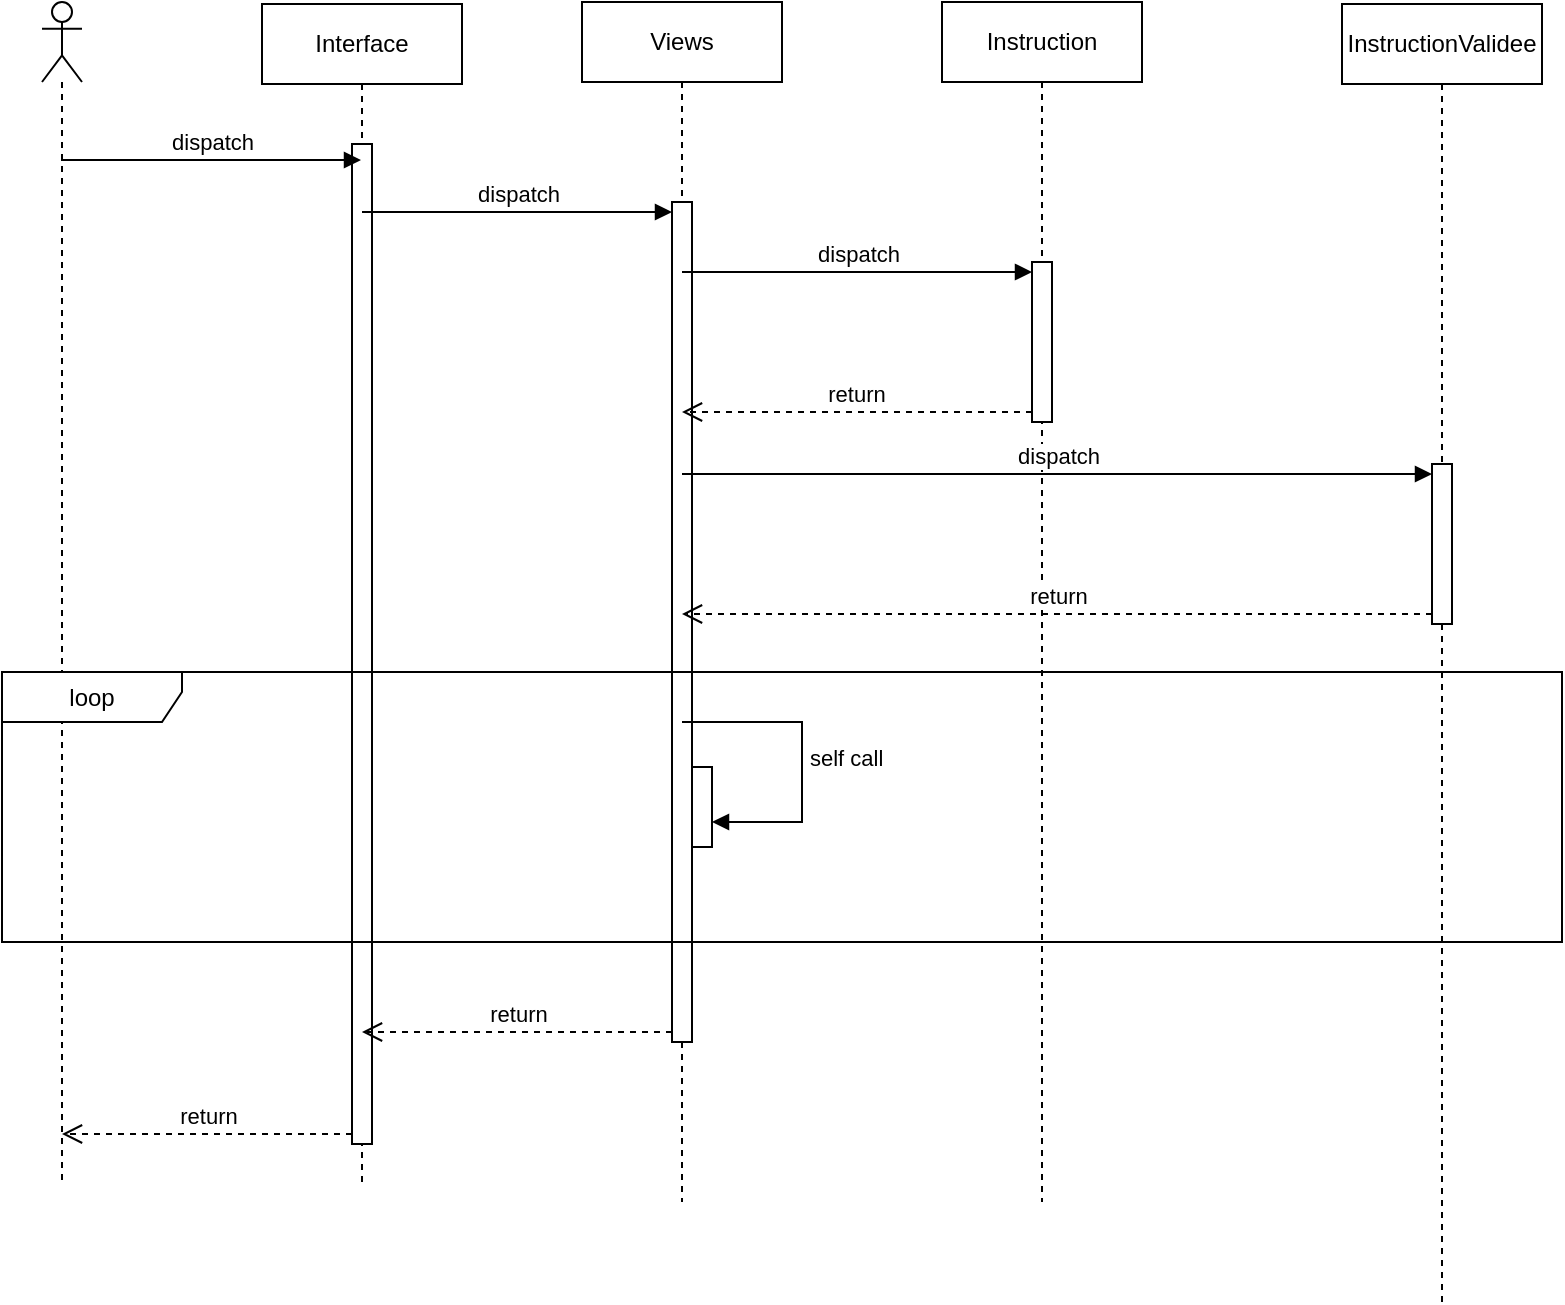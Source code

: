 <mxfile version="24.8.1">
  <diagram name="Page-1" id="2YBvvXClWsGukQMizWep">
    <mxGraphModel dx="607" dy="340" grid="1" gridSize="10" guides="1" tooltips="1" connect="1" arrows="1" fold="1" page="1" pageScale="1" pageWidth="3300" pageHeight="4681" math="0" shadow="0">
      <root>
        <mxCell id="0" />
        <mxCell id="1" parent="0" />
        <mxCell id="OQYJ9vTZdGdaIspuFjBB-1" value="" style="shape=umlLifeline;perimeter=lifelinePerimeter;whiteSpace=wrap;html=1;container=1;dropTarget=0;collapsible=0;recursiveResize=0;outlineConnect=0;portConstraint=eastwest;newEdgeStyle={&quot;curved&quot;:0,&quot;rounded&quot;:0};participant=umlActor;" vertex="1" parent="1">
          <mxGeometry x="80" y="80" width="20" height="590" as="geometry" />
        </mxCell>
        <mxCell id="OQYJ9vTZdGdaIspuFjBB-2" value="Interface" style="shape=umlLifeline;perimeter=lifelinePerimeter;whiteSpace=wrap;html=1;container=1;dropTarget=0;collapsible=0;recursiveResize=0;outlineConnect=0;portConstraint=eastwest;newEdgeStyle={&quot;curved&quot;:0,&quot;rounded&quot;:0};" vertex="1" parent="1">
          <mxGeometry x="190" y="81" width="100" height="589" as="geometry" />
        </mxCell>
        <mxCell id="OQYJ9vTZdGdaIspuFjBB-7" value="" style="html=1;points=[[0,0,0,0,5],[0,1,0,0,-5],[1,0,0,0,5],[1,1,0,0,-5]];perimeter=orthogonalPerimeter;outlineConnect=0;targetShapes=umlLifeline;portConstraint=eastwest;newEdgeStyle={&quot;curved&quot;:0,&quot;rounded&quot;:0};" vertex="1" parent="OQYJ9vTZdGdaIspuFjBB-2">
          <mxGeometry x="45" y="70" width="10" height="500" as="geometry" />
        </mxCell>
        <mxCell id="OQYJ9vTZdGdaIspuFjBB-3" value="Views" style="shape=umlLifeline;perimeter=lifelinePerimeter;whiteSpace=wrap;html=1;container=1;dropTarget=0;collapsible=0;recursiveResize=0;outlineConnect=0;portConstraint=eastwest;newEdgeStyle={&quot;curved&quot;:0,&quot;rounded&quot;:0};" vertex="1" parent="1">
          <mxGeometry x="350" y="80" width="100" height="600" as="geometry" />
        </mxCell>
        <mxCell id="OQYJ9vTZdGdaIspuFjBB-10" value="" style="html=1;points=[[0,0,0,0,5],[0,1,0,0,-5],[1,0,0,0,5],[1,1,0,0,-5]];perimeter=orthogonalPerimeter;outlineConnect=0;targetShapes=umlLifeline;portConstraint=eastwest;newEdgeStyle={&quot;curved&quot;:0,&quot;rounded&quot;:0};" vertex="1" parent="OQYJ9vTZdGdaIspuFjBB-3">
          <mxGeometry x="45" y="100" width="10" height="420" as="geometry" />
        </mxCell>
        <mxCell id="OQYJ9vTZdGdaIspuFjBB-4" value="Instruction" style="shape=umlLifeline;perimeter=lifelinePerimeter;whiteSpace=wrap;html=1;container=1;dropTarget=0;collapsible=0;recursiveResize=0;outlineConnect=0;portConstraint=eastwest;newEdgeStyle={&quot;curved&quot;:0,&quot;rounded&quot;:0};" vertex="1" parent="1">
          <mxGeometry x="530" y="80" width="100" height="600" as="geometry" />
        </mxCell>
        <mxCell id="OQYJ9vTZdGdaIspuFjBB-14" value="" style="html=1;points=[[0,0,0,0,5],[0,1,0,0,-5],[1,0,0,0,5],[1,1,0,0,-5]];perimeter=orthogonalPerimeter;outlineConnect=0;targetShapes=umlLifeline;portConstraint=eastwest;newEdgeStyle={&quot;curved&quot;:0,&quot;rounded&quot;:0};" vertex="1" parent="OQYJ9vTZdGdaIspuFjBB-4">
          <mxGeometry x="45" y="130" width="10" height="80" as="geometry" />
        </mxCell>
        <mxCell id="OQYJ9vTZdGdaIspuFjBB-5" value="InstructionValidee" style="shape=umlLifeline;perimeter=lifelinePerimeter;whiteSpace=wrap;html=1;container=1;dropTarget=0;collapsible=0;recursiveResize=0;outlineConnect=0;portConstraint=eastwest;newEdgeStyle={&quot;curved&quot;:0,&quot;rounded&quot;:0};" vertex="1" parent="1">
          <mxGeometry x="730" y="81" width="100" height="649" as="geometry" />
        </mxCell>
        <mxCell id="OQYJ9vTZdGdaIspuFjBB-17" value="" style="html=1;points=[[0,0,0,0,5],[0,1,0,0,-5],[1,0,0,0,5],[1,1,0,0,-5]];perimeter=orthogonalPerimeter;outlineConnect=0;targetShapes=umlLifeline;portConstraint=eastwest;newEdgeStyle={&quot;curved&quot;:0,&quot;rounded&quot;:0};" vertex="1" parent="OQYJ9vTZdGdaIspuFjBB-5">
          <mxGeometry x="45" y="230" width="10" height="80" as="geometry" />
        </mxCell>
        <mxCell id="OQYJ9vTZdGdaIspuFjBB-8" value="dispatch" style="html=1;verticalAlign=bottom;endArrow=block;curved=0;rounded=0;" edge="1" parent="1">
          <mxGeometry relative="1" as="geometry">
            <mxPoint x="89.5" y="159" as="sourcePoint" />
            <mxPoint x="239.5" y="159" as="targetPoint" />
            <Array as="points">
              <mxPoint x="190" y="159" />
            </Array>
          </mxGeometry>
        </mxCell>
        <mxCell id="OQYJ9vTZdGdaIspuFjBB-9" value="return" style="html=1;verticalAlign=bottom;endArrow=open;dashed=1;endSize=8;curved=0;rounded=0;exitX=0;exitY=1;exitDx=0;exitDy=-5;" edge="1" source="OQYJ9vTZdGdaIspuFjBB-7" parent="1" target="OQYJ9vTZdGdaIspuFjBB-1">
          <mxGeometry relative="1" as="geometry">
            <mxPoint x="180" y="255" as="targetPoint" />
          </mxGeometry>
        </mxCell>
        <mxCell id="OQYJ9vTZdGdaIspuFjBB-11" value="dispatch" style="html=1;verticalAlign=bottom;endArrow=block;curved=0;rounded=0;entryX=0;entryY=0;entryDx=0;entryDy=5;" edge="1" target="OQYJ9vTZdGdaIspuFjBB-10" parent="1" source="OQYJ9vTZdGdaIspuFjBB-2">
          <mxGeometry relative="1" as="geometry">
            <mxPoint x="294" y="180" as="sourcePoint" />
          </mxGeometry>
        </mxCell>
        <mxCell id="OQYJ9vTZdGdaIspuFjBB-15" value="dispatch" style="html=1;verticalAlign=bottom;endArrow=block;curved=0;rounded=0;entryX=0;entryY=0;entryDx=0;entryDy=5;" edge="1" target="OQYJ9vTZdGdaIspuFjBB-14" parent="1" source="OQYJ9vTZdGdaIspuFjBB-3">
          <mxGeometry relative="1" as="geometry">
            <mxPoint x="520" y="185" as="sourcePoint" />
          </mxGeometry>
        </mxCell>
        <mxCell id="OQYJ9vTZdGdaIspuFjBB-16" value="return" style="html=1;verticalAlign=bottom;endArrow=open;dashed=1;endSize=8;curved=0;rounded=0;exitX=0;exitY=1;exitDx=0;exitDy=-5;" edge="1" source="OQYJ9vTZdGdaIspuFjBB-14" parent="1" target="OQYJ9vTZdGdaIspuFjBB-3">
          <mxGeometry x="0.003" relative="1" as="geometry">
            <mxPoint x="520" y="255" as="targetPoint" />
            <mxPoint as="offset" />
          </mxGeometry>
        </mxCell>
        <mxCell id="OQYJ9vTZdGdaIspuFjBB-18" value="dispatch" style="html=1;verticalAlign=bottom;endArrow=block;curved=0;rounded=0;entryX=0;entryY=0;entryDx=0;entryDy=5;" edge="1" target="OQYJ9vTZdGdaIspuFjBB-17" parent="1" source="OQYJ9vTZdGdaIspuFjBB-3">
          <mxGeometry relative="1" as="geometry">
            <mxPoint x="710" y="316" as="sourcePoint" />
          </mxGeometry>
        </mxCell>
        <mxCell id="OQYJ9vTZdGdaIspuFjBB-19" value="return" style="html=1;verticalAlign=bottom;endArrow=open;dashed=1;endSize=8;curved=0;rounded=0;exitX=0;exitY=1;exitDx=0;exitDy=-5;" edge="1" source="OQYJ9vTZdGdaIspuFjBB-17" parent="1" target="OQYJ9vTZdGdaIspuFjBB-3">
          <mxGeometry relative="1" as="geometry">
            <mxPoint x="710" y="386" as="targetPoint" />
          </mxGeometry>
        </mxCell>
        <mxCell id="OQYJ9vTZdGdaIspuFjBB-20" value="loop" style="shape=umlFrame;whiteSpace=wrap;html=1;pointerEvents=0;recursiveResize=0;container=1;collapsible=0;width=90;height=25;" vertex="1" parent="1">
          <mxGeometry x="60" y="415" width="780" height="135" as="geometry" />
        </mxCell>
        <mxCell id="OQYJ9vTZdGdaIspuFjBB-22" value="" style="html=1;points=[[0,0,0,0,5],[0,1,0,0,-5],[1,0,0,0,5],[1,1,0,0,-5]];perimeter=orthogonalPerimeter;outlineConnect=0;targetShapes=umlLifeline;portConstraint=eastwest;newEdgeStyle={&quot;curved&quot;:0,&quot;rounded&quot;:0};" vertex="1" parent="OQYJ9vTZdGdaIspuFjBB-20">
          <mxGeometry x="345" y="47.5" width="10" height="40" as="geometry" />
        </mxCell>
        <mxCell id="OQYJ9vTZdGdaIspuFjBB-23" value="self call" style="html=1;align=left;spacingLeft=2;endArrow=block;rounded=0;edgeStyle=orthogonalEdgeStyle;curved=0;rounded=0;" edge="1" target="OQYJ9vTZdGdaIspuFjBB-22" parent="1" source="OQYJ9vTZdGdaIspuFjBB-3">
          <mxGeometry relative="1" as="geometry">
            <mxPoint x="420" y="490" as="sourcePoint" />
            <Array as="points">
              <mxPoint x="460" y="440" />
              <mxPoint x="460" y="490" />
            </Array>
          </mxGeometry>
        </mxCell>
        <mxCell id="OQYJ9vTZdGdaIspuFjBB-25" value="return" style="html=1;verticalAlign=bottom;endArrow=open;dashed=1;endSize=8;curved=0;rounded=0;exitX=0;exitY=1;exitDx=0;exitDy=-5;exitPerimeter=0;" edge="1" parent="1" source="OQYJ9vTZdGdaIspuFjBB-10" target="OQYJ9vTZdGdaIspuFjBB-2">
          <mxGeometry relative="1" as="geometry">
            <mxPoint x="369" y="610" as="sourcePoint" />
            <mxPoint x="289" y="610" as="targetPoint" />
          </mxGeometry>
        </mxCell>
      </root>
    </mxGraphModel>
  </diagram>
</mxfile>
